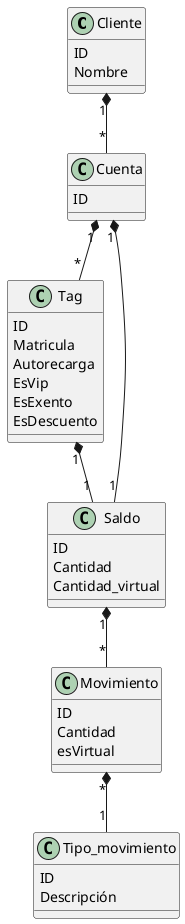 @startuml
Cliente "1"*--"*" Cuenta
Cuenta "1"*--"*" Tag
Tag "1"*--"1" Saldo
Cuenta "1"*--"1" Saldo
Saldo "1"*--"*" Movimiento
Movimiento "*"*--"1" Tipo_movimiento

Cliente : ID
Cliente : Nombre

Cuenta : ID

Tag : ID
Tag : Matricula
Tag : Autorecarga
Tag : EsVip
Tag : EsExento
Tag : EsDescuento

Saldo : ID
Saldo : Cantidad
Saldo : Cantidad_virtual

Movimiento : ID
Movimiento : Cantidad
Movimiento : esVirtual

Tipo_movimiento : ID
Tipo_movimiento : Descripción

@enduml